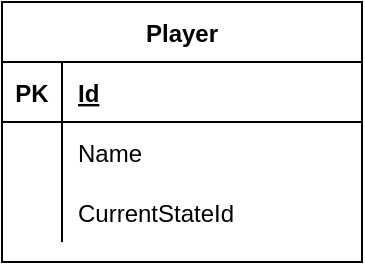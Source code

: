 <mxfile version="20.2.0" type="device"><diagram id="In6DnnLSyAk638BXmWoD" name="Page-1"><mxGraphModel dx="1422" dy="762" grid="1" gridSize="10" guides="1" tooltips="1" connect="1" arrows="1" fold="1" page="1" pageScale="1" pageWidth="827" pageHeight="1169" math="0" shadow="0"><root><mxCell id="0"/><mxCell id="1" parent="0"/><mxCell id="bMQo6qXKDP7SXO7jMdoW-10" value="Player" style="shape=table;startSize=30;container=1;collapsible=1;childLayout=tableLayout;fixedRows=1;rowLines=0;fontStyle=1;align=center;resizeLast=1;" parent="1" vertex="1"><mxGeometry x="30" y="10" width="180" height="130" as="geometry"/></mxCell><mxCell id="bMQo6qXKDP7SXO7jMdoW-11" value="" style="shape=tableRow;horizontal=0;startSize=0;swimlaneHead=0;swimlaneBody=0;fillColor=none;collapsible=0;dropTarget=0;points=[[0,0.5],[1,0.5]];portConstraint=eastwest;top=0;left=0;right=0;bottom=1;" parent="bMQo6qXKDP7SXO7jMdoW-10" vertex="1"><mxGeometry y="30" width="180" height="30" as="geometry"/></mxCell><mxCell id="bMQo6qXKDP7SXO7jMdoW-12" value="PK" style="shape=partialRectangle;connectable=0;fillColor=none;top=0;left=0;bottom=0;right=0;fontStyle=1;overflow=hidden;" parent="bMQo6qXKDP7SXO7jMdoW-11" vertex="1"><mxGeometry width="30" height="30" as="geometry"><mxRectangle width="30" height="30" as="alternateBounds"/></mxGeometry></mxCell><mxCell id="bMQo6qXKDP7SXO7jMdoW-13" value="Id" style="shape=partialRectangle;connectable=0;fillColor=none;top=0;left=0;bottom=0;right=0;align=left;spacingLeft=6;fontStyle=5;overflow=hidden;" parent="bMQo6qXKDP7SXO7jMdoW-11" vertex="1"><mxGeometry x="30" width="150" height="30" as="geometry"><mxRectangle width="150" height="30" as="alternateBounds"/></mxGeometry></mxCell><mxCell id="bMQo6qXKDP7SXO7jMdoW-14" value="" style="shape=tableRow;horizontal=0;startSize=0;swimlaneHead=0;swimlaneBody=0;fillColor=none;collapsible=0;dropTarget=0;points=[[0,0.5],[1,0.5]];portConstraint=eastwest;top=0;left=0;right=0;bottom=0;" parent="bMQo6qXKDP7SXO7jMdoW-10" vertex="1"><mxGeometry y="60" width="180" height="30" as="geometry"/></mxCell><mxCell id="bMQo6qXKDP7SXO7jMdoW-15" value="" style="shape=partialRectangle;connectable=0;fillColor=none;top=0;left=0;bottom=0;right=0;editable=1;overflow=hidden;" parent="bMQo6qXKDP7SXO7jMdoW-14" vertex="1"><mxGeometry width="30" height="30" as="geometry"><mxRectangle width="30" height="30" as="alternateBounds"/></mxGeometry></mxCell><mxCell id="bMQo6qXKDP7SXO7jMdoW-16" value="Name" style="shape=partialRectangle;connectable=0;fillColor=none;top=0;left=0;bottom=0;right=0;align=left;spacingLeft=6;overflow=hidden;" parent="bMQo6qXKDP7SXO7jMdoW-14" vertex="1"><mxGeometry x="30" width="150" height="30" as="geometry"><mxRectangle width="150" height="30" as="alternateBounds"/></mxGeometry></mxCell><mxCell id="bMQo6qXKDP7SXO7jMdoW-17" value="" style="shape=tableRow;horizontal=0;startSize=0;swimlaneHead=0;swimlaneBody=0;fillColor=none;collapsible=0;dropTarget=0;points=[[0,0.5],[1,0.5]];portConstraint=eastwest;top=0;left=0;right=0;bottom=0;" parent="bMQo6qXKDP7SXO7jMdoW-10" vertex="1"><mxGeometry y="90" width="180" height="30" as="geometry"/></mxCell><mxCell id="bMQo6qXKDP7SXO7jMdoW-18" value="" style="shape=partialRectangle;connectable=0;fillColor=none;top=0;left=0;bottom=0;right=0;editable=1;overflow=hidden;" parent="bMQo6qXKDP7SXO7jMdoW-17" vertex="1"><mxGeometry width="30" height="30" as="geometry"><mxRectangle width="30" height="30" as="alternateBounds"/></mxGeometry></mxCell><mxCell id="bMQo6qXKDP7SXO7jMdoW-19" value="CurrentStateId" style="shape=partialRectangle;connectable=0;fillColor=none;top=0;left=0;bottom=0;right=0;align=left;spacingLeft=6;overflow=hidden;" parent="bMQo6qXKDP7SXO7jMdoW-17" vertex="1"><mxGeometry x="30" width="150" height="30" as="geometry"><mxRectangle width="150" height="30" as="alternateBounds"/></mxGeometry></mxCell></root></mxGraphModel></diagram></mxfile>